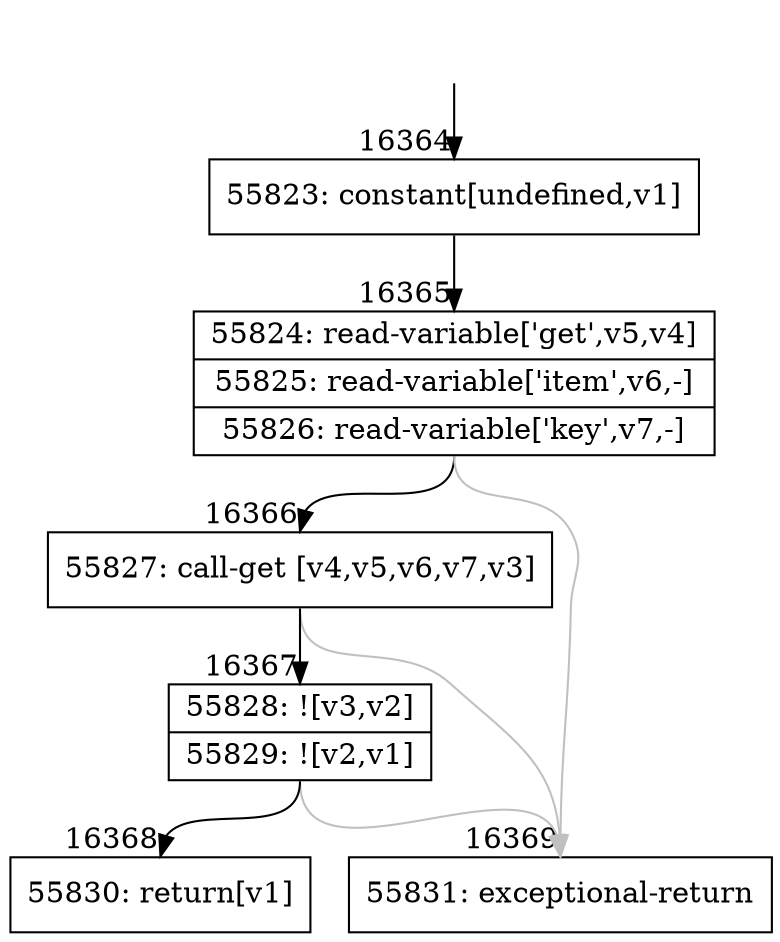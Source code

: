 digraph {
rankdir="TD"
BB_entry1399[shape=none,label=""];
BB_entry1399 -> BB16364 [tailport=s, headport=n, headlabel="    16364"]
BB16364 [shape=record label="{55823: constant[undefined,v1]}" ] 
BB16364 -> BB16365 [tailport=s, headport=n, headlabel="      16365"]
BB16365 [shape=record label="{55824: read-variable['get',v5,v4]|55825: read-variable['item',v6,-]|55826: read-variable['key',v7,-]}" ] 
BB16365 -> BB16366 [tailport=s, headport=n, headlabel="      16366"]
BB16365 -> BB16369 [tailport=s, headport=n, color=gray, headlabel="      16369"]
BB16366 [shape=record label="{55827: call-get [v4,v5,v6,v7,v3]}" ] 
BB16366 -> BB16367 [tailport=s, headport=n, headlabel="      16367"]
BB16366 -> BB16369 [tailport=s, headport=n, color=gray]
BB16367 [shape=record label="{55828: ![v3,v2]|55829: ![v2,v1]}" ] 
BB16367 -> BB16368 [tailport=s, headport=n, headlabel="      16368"]
BB16367 -> BB16369 [tailport=s, headport=n, color=gray]
BB16368 [shape=record label="{55830: return[v1]}" ] 
BB16369 [shape=record label="{55831: exceptional-return}" ] 
//#$~ 30535
}

